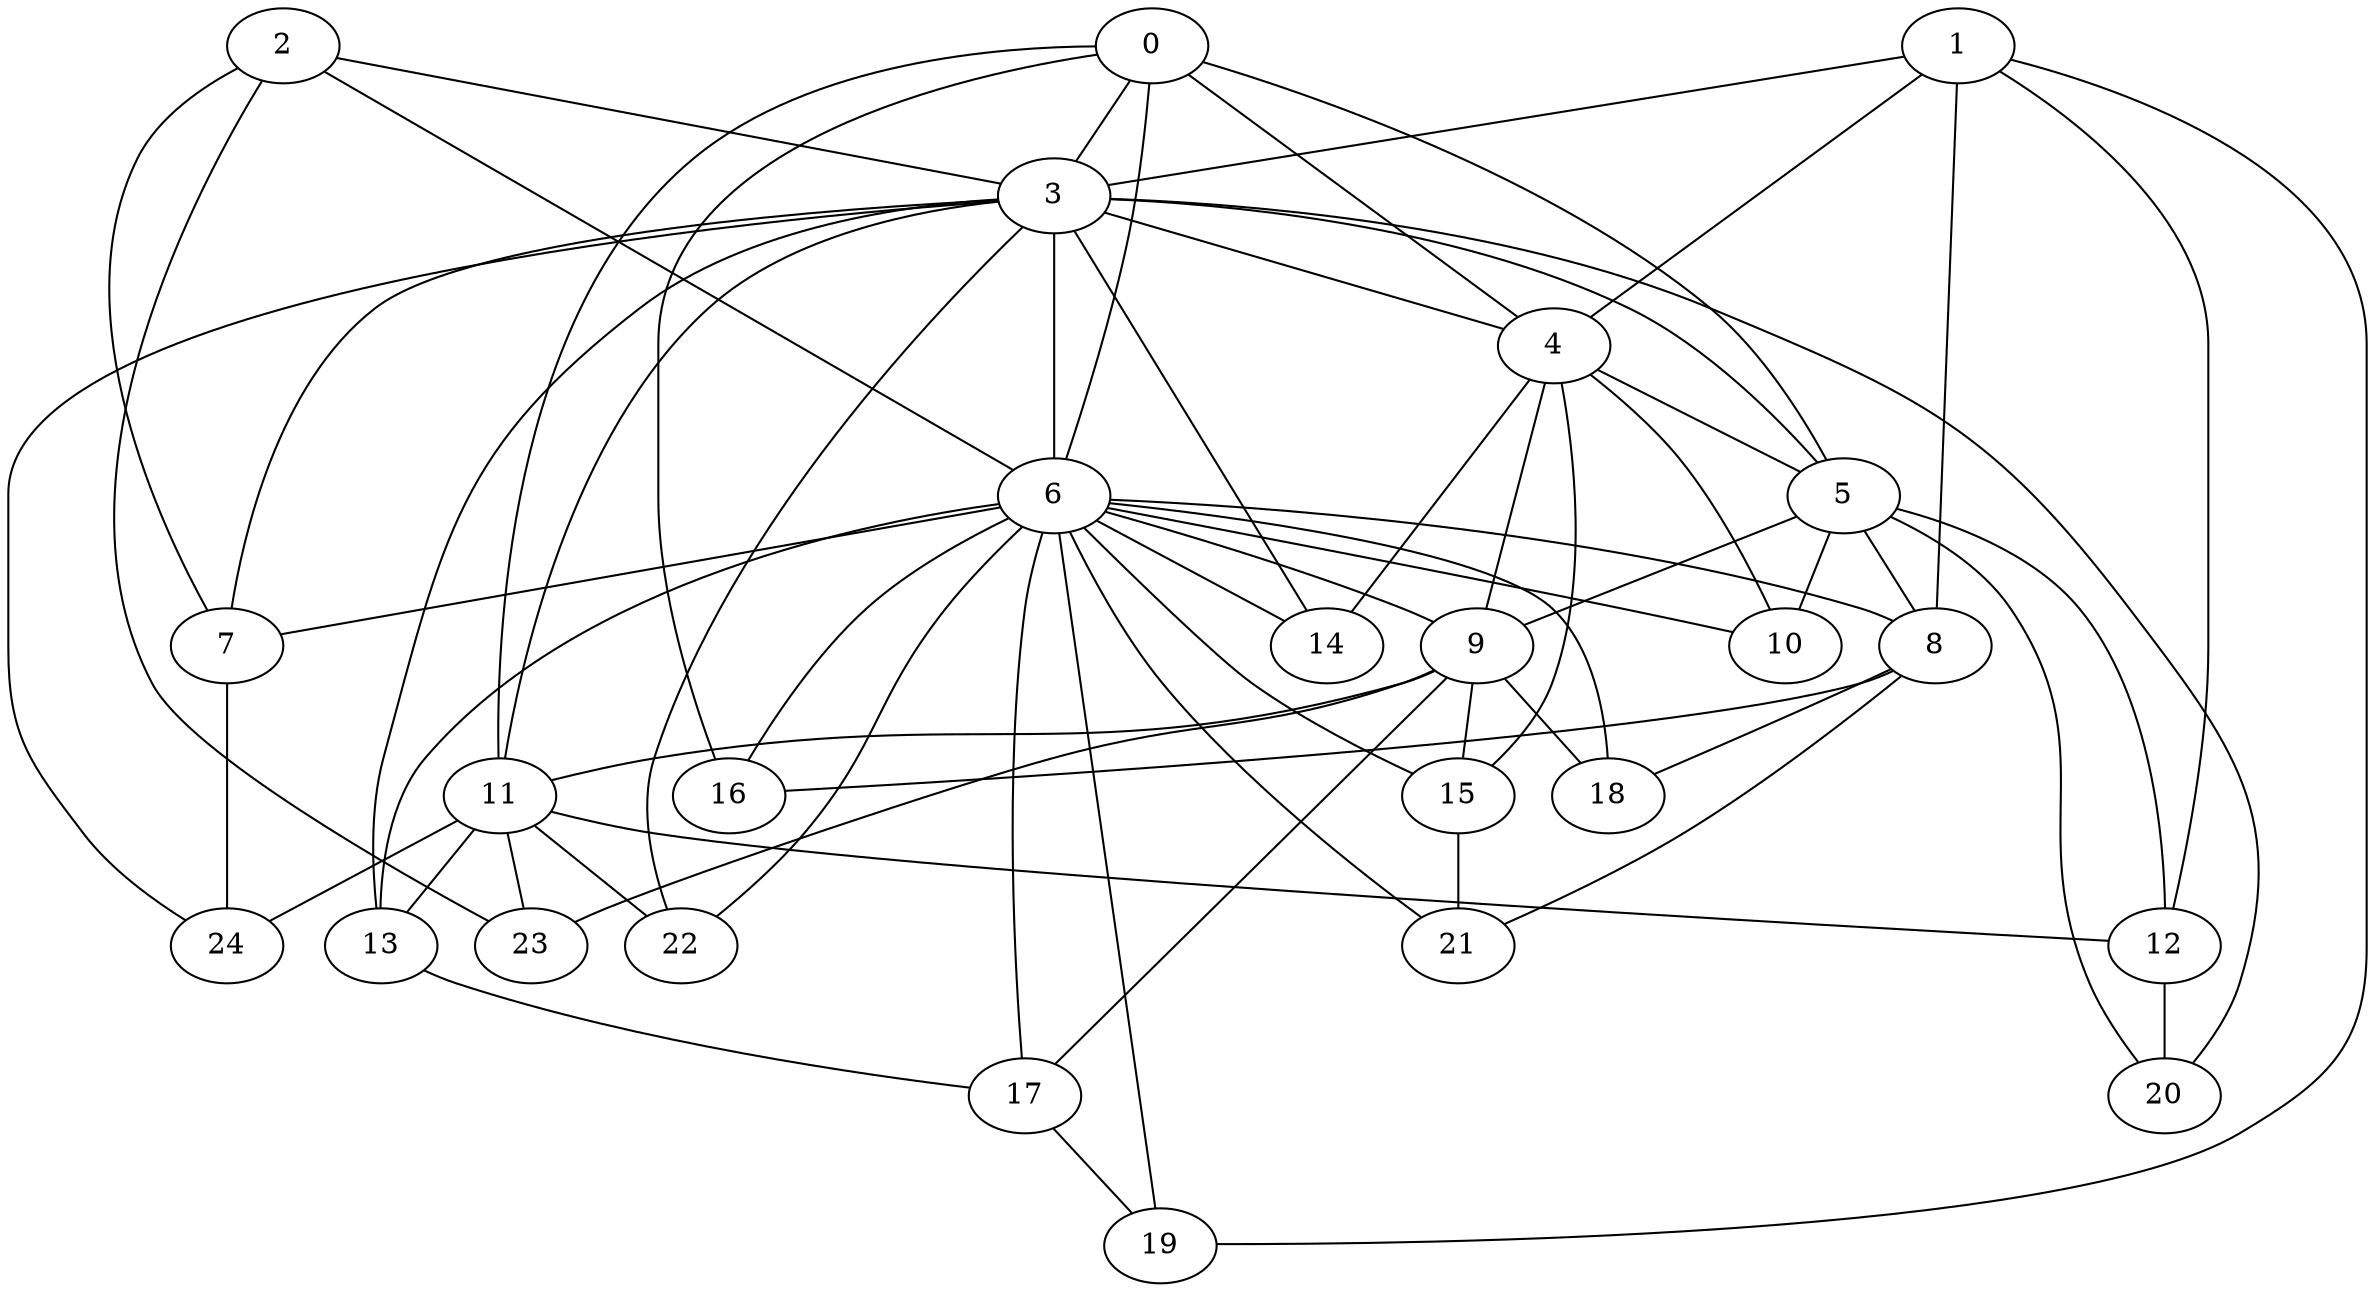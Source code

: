strict graph "barabasi_albert_graph(25,3)" {
0;
1;
2;
3;
4;
5;
6;
7;
8;
9;
10;
11;
12;
13;
14;
15;
16;
17;
18;
19;
20;
21;
22;
23;
24;
0 -- 3  [is_available=True, prob="0.882217556697"];
0 -- 4  [is_available=True, prob="1.0"];
0 -- 5  [is_available=True, prob="0.303559530977"];
0 -- 6  [is_available=True, prob="1.0"];
0 -- 11  [is_available=True, prob="0.16602705691"];
0 -- 16  [is_available=True, prob="1.0"];
1 -- 8  [is_available=True, prob="0.760562135465"];
1 -- 12  [is_available=True, prob="0.117991166218"];
1 -- 3  [is_available=True, prob="0.221218953585"];
1 -- 4  [is_available=True, prob="0.336169010963"];
1 -- 19  [is_available=True, prob="0.820976281247"];
2 -- 23  [is_available=True, prob="1.0"];
2 -- 3  [is_available=True, prob="0.0412436777273"];
2 -- 6  [is_available=True, prob="0.133584324878"];
2 -- 7  [is_available=True, prob="0.552949325469"];
3 -- 4  [is_available=True, prob="1.0"];
3 -- 5  [is_available=True, prob="0.726397841057"];
3 -- 6  [is_available=True, prob="0.262145017987"];
3 -- 7  [is_available=True, prob="0.122873181685"];
3 -- 11  [is_available=True, prob="0.321483575784"];
3 -- 13  [is_available=True, prob="0.880910986422"];
3 -- 14  [is_available=True, prob="1.0"];
3 -- 20  [is_available=True, prob="0.607862806204"];
3 -- 22  [is_available=True, prob="0.498265994793"];
3 -- 24  [is_available=True, prob="1.0"];
4 -- 5  [is_available=True, prob="0.758085758109"];
4 -- 9  [is_available=True, prob="0.83750138064"];
4 -- 10  [is_available=True, prob="0.0877196225756"];
4 -- 14  [is_available=True, prob="1.0"];
4 -- 15  [is_available=True, prob="0.563712314214"];
5 -- 8  [is_available=True, prob="0.0870402144298"];
5 -- 9  [is_available=True, prob="0.165994331261"];
5 -- 10  [is_available=True, prob="1.0"];
5 -- 12  [is_available=True, prob="0.919035129563"];
5 -- 20  [is_available=True, prob="1.0"];
6 -- 7  [is_available=True, prob="0.642666416208"];
6 -- 8  [is_available=True, prob="1.0"];
6 -- 9  [is_available=True, prob="1.0"];
6 -- 10  [is_available=True, prob="0.494205570672"];
6 -- 13  [is_available=True, prob="0.532051678571"];
6 -- 14  [is_available=True, prob="0.130519851679"];
6 -- 15  [is_available=True, prob="0.853242430702"];
6 -- 16  [is_available=True, prob="0.684445433015"];
6 -- 17  [is_available=True, prob="0.543215448732"];
6 -- 18  [is_available=True, prob="0.953751869583"];
6 -- 19  [is_available=True, prob="0.971532988561"];
6 -- 21  [is_available=True, prob="0.14008149869"];
6 -- 22  [is_available=True, prob="0.655045884928"];
7 -- 24  [is_available=True, prob="0.0500499012701"];
8 -- 16  [is_available=True, prob="0.825331451945"];
8 -- 18  [is_available=True, prob="0.672209393281"];
8 -- 21  [is_available=True, prob="0.502878309218"];
9 -- 11  [is_available=True, prob="0.801553444246"];
9 -- 15  [is_available=True, prob="0.0176244092114"];
9 -- 17  [is_available=True, prob="0.298355546214"];
9 -- 18  [is_available=True, prob="0.337863996322"];
9 -- 23  [is_available=True, prob="0.719299579756"];
11 -- 12  [is_available=True, prob="0.363960501852"];
11 -- 13  [is_available=True, prob="0.961036809751"];
11 -- 22  [is_available=True, prob="0.94463209732"];
11 -- 23  [is_available=True, prob="0.987914756886"];
11 -- 24  [is_available=True, prob="1.0"];
12 -- 20  [is_available=True, prob="1.0"];
13 -- 17  [is_available=True, prob="0.0878770625317"];
15 -- 21  [is_available=True, prob="1.0"];
17 -- 19  [is_available=True, prob="0.232102926563"];
}
